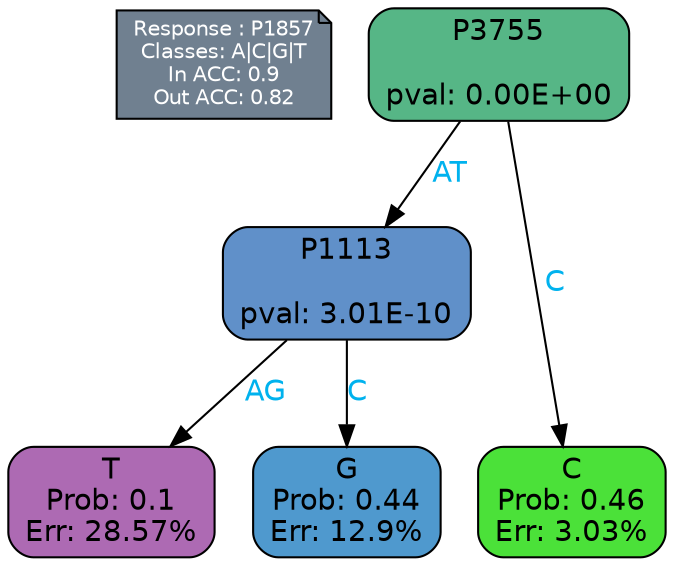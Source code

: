 digraph Tree {
node [shape=box, style="filled, rounded", color="black", fontname=helvetica] ;
graph [ranksep=equally, splines=polylines, bgcolor=transparent, dpi=600] ;
edge [fontname=helvetica] ;
LEGEND [label="Response : P1857
Classes: A|C|G|T
In ACC: 0.9
Out ACC: 0.82
",shape=note,align=left,style=filled,fillcolor="slategray",fontcolor="white",fontsize=10];1 [label="P3755

pval: 0.00E+00", fillcolor="#56b686"] ;
2 [label="P1113

pval: 3.01E-10", fillcolor="#6090c9"] ;
3 [label="T
Prob: 0.1
Err: 28.57%", fillcolor="#ad6ab3"] ;
4 [label="G
Prob: 0.44
Err: 12.9%", fillcolor="#4f99ce"] ;
5 [label="C
Prob: 0.46
Err: 3.03%", fillcolor="#4be139"] ;
1 -> 2 [label="AT",fontcolor=deepskyblue2] ;
1 -> 5 [label="C",fontcolor=deepskyblue2] ;
2 -> 3 [label="AG",fontcolor=deepskyblue2] ;
2 -> 4 [label="C",fontcolor=deepskyblue2] ;
{rank = same; 3;4;5;}{rank = same; LEGEND;1;}}